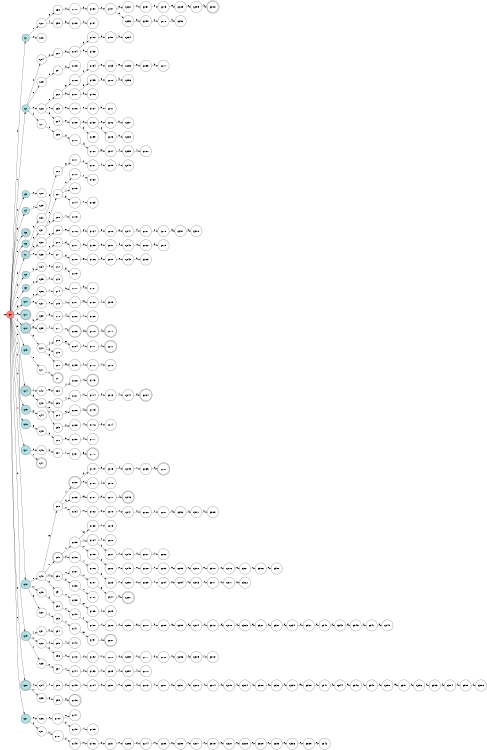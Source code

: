 digraph APTAALF {
__start0 [style = invis, shape = none, label = "", width = 0, height = 0];

rankdir=LR;
size="8,5";

s0 [style="filled", color="black", fillcolor="#ff817b" shape="circle", label="q0"];
s1 [style="filled", color="black", fillcolor="powderblue" shape="circle", label="q1"];
s2 [style="filled", color="black", fillcolor="powderblue" shape="circle", label="q2"];
s3 [style="filled", color="black", fillcolor="powderblue" shape="circle", label="q3"];
s4 [style="filled", color="black", fillcolor="powderblue" shape="circle", label="q4"];
s5 [style="rounded,filled", color="black", fillcolor="powderblue" shape="doublecircle", label="q5"];
s6 [style="filled", color="black", fillcolor="powderblue" shape="circle", label="q6"];
s7 [style="rounded,filled", color="black", fillcolor="powderblue" shape="doublecircle", label="q7"];
s8 [style="filled", color="black", fillcolor="powderblue" shape="circle", label="q8"];
s9 [style="filled", color="black", fillcolor="powderblue" shape="circle", label="q9"];
s10 [style="filled", color="black", fillcolor="powderblue" shape="circle", label="q10"];
s11 [style="rounded,filled", color="black", fillcolor="powderblue" shape="doublecircle", label="q11"];
s12 [style="rounded,filled", color="black", fillcolor="powderblue" shape="doublecircle", label="q12"];
s13 [style="filled", color="black", fillcolor="powderblue" shape="circle", label="q13"];
s14 [style="rounded,filled", color="black", fillcolor="powderblue" shape="doublecircle", label="q14"];
s15 [style="filled", color="black", fillcolor="powderblue" shape="circle", label="q15"];
s16 [style="filled", color="black", fillcolor="powderblue" shape="circle", label="q16"];
s17 [style="filled", color="black", fillcolor="powderblue" shape="circle", label="q17"];
s18 [style="filled", color="black", fillcolor="powderblue" shape="circle", label="q18"];
s19 [style="filled", color="black", fillcolor="powderblue" shape="circle", label="q19"];
s20 [style="rounded,filled", color="black", fillcolor="powderblue" shape="doublecircle", label="q20"];
s21 [style="filled", color="black", fillcolor="powderblue" shape="circle", label="q21"];
s22 [style="filled", color="black", fillcolor="white" shape="circle", label="q22"];
s23 [style="filled", color="black", fillcolor="white" shape="circle", label="q23"];
s24 [style="filled", color="black", fillcolor="white" shape="circle", label="q24"];
s25 [style="filled", color="black", fillcolor="white" shape="circle", label="q25"];
s26 [style="filled", color="black", fillcolor="white" shape="circle", label="q26"];
s27 [style="filled", color="black", fillcolor="white" shape="circle", label="q27"];
s28 [style="filled", color="black", fillcolor="white" shape="circle", label="q28"];
s29 [style="filled", color="black", fillcolor="white" shape="circle", label="q29"];
s30 [style="filled", color="black", fillcolor="white" shape="circle", label="q30"];
s31 [style="filled", color="black", fillcolor="white" shape="circle", label="q31"];
s32 [style="filled", color="black", fillcolor="white" shape="circle", label="q32"];
s33 [style="filled", color="black", fillcolor="white" shape="circle", label="q33"];
s34 [style="filled", color="black", fillcolor="white" shape="circle", label="q34"];
s35 [style="filled", color="black", fillcolor="white" shape="circle", label="q35"];
s36 [style="filled", color="black", fillcolor="white" shape="circle", label="q36"];
s37 [style="filled", color="black", fillcolor="white" shape="circle", label="q37"];
s38 [style="filled", color="black", fillcolor="white" shape="circle", label="q38"];
s39 [style="filled", color="black", fillcolor="white" shape="circle", label="q39"];
s40 [style="filled", color="black", fillcolor="white" shape="circle", label="q40"];
s41 [style="filled", color="black", fillcolor="white" shape="circle", label="q41"];
s42 [style="filled", color="black", fillcolor="white" shape="circle", label="q42"];
s43 [style="filled", color="black", fillcolor="white" shape="circle", label="q43"];
s44 [style="filled", color="black", fillcolor="white" shape="circle", label="q44"];
s45 [style="filled", color="black", fillcolor="white" shape="circle", label="q45"];
s46 [style="filled", color="black", fillcolor="white" shape="circle", label="q46"];
s47 [style="rounded,filled", color="black", fillcolor="white" shape="doublecircle", label="q47"];
s48 [style="filled", color="black", fillcolor="white" shape="circle", label="q48"];
s49 [style="filled", color="black", fillcolor="white" shape="circle", label="q49"];
s50 [style="filled", color="black", fillcolor="white" shape="circle", label="q50"];
s51 [style="filled", color="black", fillcolor="white" shape="circle", label="q51"];
s52 [style="filled", color="black", fillcolor="white" shape="circle", label="q52"];
s53 [style="filled", color="black", fillcolor="white" shape="circle", label="q53"];
s54 [style="filled", color="black", fillcolor="white" shape="circle", label="q54"];
s55 [style="filled", color="black", fillcolor="white" shape="circle", label="q55"];
s56 [style="filled", color="black", fillcolor="white" shape="circle", label="q56"];
s57 [style="filled", color="black", fillcolor="white" shape="circle", label="q57"];
s58 [style="filled", color="black", fillcolor="white" shape="circle", label="q58"];
s59 [style="filled", color="black", fillcolor="white" shape="circle", label="q59"];
s60 [style="filled", color="black", fillcolor="white" shape="circle", label="q60"];
s61 [style="filled", color="black", fillcolor="white" shape="circle", label="q61"];
s62 [style="filled", color="black", fillcolor="white" shape="circle", label="q62"];
s63 [style="filled", color="black", fillcolor="white" shape="circle", label="q63"];
s64 [style="filled", color="black", fillcolor="white" shape="circle", label="q64"];
s65 [style="filled", color="black", fillcolor="white" shape="circle", label="q65"];
s66 [style="filled", color="black", fillcolor="white" shape="circle", label="q66"];
s67 [style="filled", color="black", fillcolor="white" shape="circle", label="q67"];
s68 [style="filled", color="black", fillcolor="white" shape="circle", label="q68"];
s69 [style="filled", color="black", fillcolor="white" shape="circle", label="q69"];
s70 [style="filled", color="black", fillcolor="white" shape="circle", label="q70"];
s71 [style="filled", color="black", fillcolor="white" shape="circle", label="q71"];
s72 [style="filled", color="black", fillcolor="white" shape="circle", label="q72"];
s73 [style="filled", color="black", fillcolor="white" shape="circle", label="q73"];
s74 [style="filled", color="black", fillcolor="white" shape="circle", label="q74"];
s75 [style="filled", color="black", fillcolor="white" shape="circle", label="q75"];
s76 [style="filled", color="black", fillcolor="white" shape="circle", label="q76"];
s77 [style="filled", color="black", fillcolor="white" shape="circle", label="q77"];
s78 [style="filled", color="black", fillcolor="white" shape="circle", label="q78"];
s79 [style="filled", color="black", fillcolor="white" shape="circle", label="q79"];
s80 [style="filled", color="black", fillcolor="white" shape="circle", label="q80"];
s81 [style="rounded,filled", color="black", fillcolor="white" shape="doublecircle", label="q81"];
s82 [style="filled", color="black", fillcolor="white" shape="circle", label="q82"];
s83 [style="filled", color="black", fillcolor="white" shape="circle", label="q83"];
s84 [style="filled", color="black", fillcolor="white" shape="circle", label="q84"];
s85 [style="filled", color="black", fillcolor="white" shape="circle", label="q85"];
s86 [style="filled", color="black", fillcolor="white" shape="circle", label="q86"];
s87 [style="filled", color="black", fillcolor="white" shape="circle", label="q87"];
s88 [style="filled", color="black", fillcolor="white" shape="circle", label="q88"];
s89 [style="rounded,filled", color="black", fillcolor="white" shape="doublecircle", label="q89"];
s90 [style="filled", color="black", fillcolor="white" shape="circle", label="q90"];
s91 [style="filled", color="black", fillcolor="white" shape="circle", label="q91"];
s92 [style="filled", color="black", fillcolor="white" shape="circle", label="q92"];
s93 [style="filled", color="black", fillcolor="white" shape="circle", label="q93"];
s94 [style="filled", color="black", fillcolor="white" shape="circle", label="q94"];
s95 [style="filled", color="black", fillcolor="white" shape="circle", label="q95"];
s96 [style="filled", color="black", fillcolor="white" shape="circle", label="q96"];
s97 [style="filled", color="black", fillcolor="white" shape="circle", label="q97"];
s98 [style="filled", color="black", fillcolor="white" shape="circle", label="q98"];
s99 [style="filled", color="black", fillcolor="white" shape="circle", label="q99"];
s100 [style="filled", color="black", fillcolor="white" shape="circle", label="q100"];
s101 [style="filled", color="black", fillcolor="white" shape="circle", label="q101"];
s102 [style="filled", color="black", fillcolor="white" shape="circle", label="q102"];
s103 [style="filled", color="black", fillcolor="white" shape="circle", label="q103"];
s104 [style="filled", color="black", fillcolor="white" shape="circle", label="q104"];
s105 [style="filled", color="black", fillcolor="white" shape="circle", label="q105"];
s106 [style="filled", color="black", fillcolor="white" shape="circle", label="q106"];
s107 [style="filled", color="black", fillcolor="white" shape="circle", label="q107"];
s108 [style="filled", color="black", fillcolor="white" shape="circle", label="q108"];
s109 [style="filled", color="black", fillcolor="white" shape="circle", label="q109"];
s110 [style="filled", color="black", fillcolor="white" shape="circle", label="q110"];
s111 [style="filled", color="black", fillcolor="white" shape="circle", label="q111"];
s112 [style="filled", color="black", fillcolor="white" shape="circle", label="q112"];
s113 [style="filled", color="black", fillcolor="white" shape="circle", label="q113"];
s114 [style="filled", color="black", fillcolor="white" shape="circle", label="q114"];
s115 [style="filled", color="black", fillcolor="white" shape="circle", label="q115"];
s116 [style="filled", color="black", fillcolor="white" shape="circle", label="q116"];
s117 [style="filled", color="black", fillcolor="white" shape="circle", label="q117"];
s118 [style="filled", color="black", fillcolor="white" shape="circle", label="q118"];
s119 [style="filled", color="black", fillcolor="white" shape="circle", label="q119"];
s120 [style="filled", color="black", fillcolor="white" shape="circle", label="q120"];
s121 [style="filled", color="black", fillcolor="white" shape="circle", label="q121"];
s122 [style="filled", color="black", fillcolor="white" shape="circle", label="q122"];
s123 [style="rounded,filled", color="black", fillcolor="white" shape="doublecircle", label="q123"];
s124 [style="filled", color="black", fillcolor="white" shape="circle", label="q124"];
s125 [style="filled", color="black", fillcolor="white" shape="circle", label="q125"];
s126 [style="filled", color="black", fillcolor="white" shape="circle", label="q126"];
s127 [style="filled", color="black", fillcolor="white" shape="circle", label="q127"];
s128 [style="filled", color="black", fillcolor="white" shape="circle", label="q128"];
s129 [style="filled", color="black", fillcolor="white" shape="circle", label="q129"];
s130 [style="filled", color="black", fillcolor="white" shape="circle", label="q130"];
s131 [style="filled", color="black", fillcolor="white" shape="circle", label="q131"];
s132 [style="rounded,filled", color="black", fillcolor="white" shape="doublecircle", label="q132"];
s133 [style="filled", color="black", fillcolor="white" shape="circle", label="q133"];
s134 [style="filled", color="black", fillcolor="white" shape="circle", label="q134"];
s135 [style="filled", color="black", fillcolor="white" shape="circle", label="q135"];
s136 [style="filled", color="black", fillcolor="white" shape="circle", label="q136"];
s137 [style="filled", color="black", fillcolor="white" shape="circle", label="q137"];
s138 [style="filled", color="black", fillcolor="white" shape="circle", label="q138"];
s139 [style="filled", color="black", fillcolor="white" shape="circle", label="q139"];
s140 [style="filled", color="black", fillcolor="white" shape="circle", label="q140"];
s141 [style="filled", color="black", fillcolor="white" shape="circle", label="q141"];
s142 [style="filled", color="black", fillcolor="white" shape="circle", label="q142"];
s143 [style="filled", color="black", fillcolor="white" shape="circle", label="q143"];
s144 [style="filled", color="black", fillcolor="white" shape="circle", label="q144"];
s145 [style="filled", color="black", fillcolor="white" shape="circle", label="q145"];
s146 [style="rounded,filled", color="black", fillcolor="white" shape="doublecircle", label="q146"];
s147 [style="filled", color="black", fillcolor="white" shape="circle", label="q147"];
s148 [style="filled", color="black", fillcolor="white" shape="circle", label="q148"];
s149 [style="filled", color="black", fillcolor="white" shape="circle", label="q149"];
s150 [style="filled", color="black", fillcolor="white" shape="circle", label="q150"];
s151 [style="filled", color="black", fillcolor="white" shape="circle", label="q151"];
s152 [style="filled", color="black", fillcolor="white" shape="circle", label="q152"];
s153 [style="filled", color="black", fillcolor="white" shape="circle", label="q153"];
s154 [style="filled", color="black", fillcolor="white" shape="circle", label="q154"];
s155 [style="filled", color="black", fillcolor="white" shape="circle", label="q155"];
s156 [style="filled", color="black", fillcolor="white" shape="circle", label="q156"];
s157 [style="filled", color="black", fillcolor="white" shape="circle", label="q157"];
s158 [style="filled", color="black", fillcolor="white" shape="circle", label="q158"];
s159 [style="filled", color="black", fillcolor="white" shape="circle", label="q159"];
s160 [style="filled", color="black", fillcolor="white" shape="circle", label="q160"];
s161 [style="filled", color="black", fillcolor="white" shape="circle", label="q161"];
s162 [style="filled", color="black", fillcolor="white" shape="circle", label="q162"];
s163 [style="filled", color="black", fillcolor="white" shape="circle", label="q163"];
s164 [style="filled", color="black", fillcolor="white" shape="circle", label="q164"];
s165 [style="filled", color="black", fillcolor="white" shape="circle", label="q165"];
s166 [style="filled", color="black", fillcolor="white" shape="circle", label="q166"];
s167 [style="filled", color="black", fillcolor="white" shape="circle", label="q167"];
s168 [style="filled", color="black", fillcolor="white" shape="circle", label="q168"];
s169 [style="filled", color="black", fillcolor="white" shape="circle", label="q169"];
s170 [style="rounded,filled", color="black", fillcolor="white" shape="doublecircle", label="q170"];
s171 [style="filled", color="black", fillcolor="white" shape="circle", label="q171"];
s172 [style="filled", color="black", fillcolor="white" shape="circle", label="q172"];
s173 [style="rounded,filled", color="black", fillcolor="white" shape="doublecircle", label="q173"];
s174 [style="filled", color="black", fillcolor="white" shape="circle", label="q174"];
s175 [style="rounded,filled", color="black", fillcolor="white" shape="doublecircle", label="q175"];
s176 [style="filled", color="black", fillcolor="white" shape="circle", label="q176"];
s177 [style="filled", color="black", fillcolor="white" shape="circle", label="q177"];
s178 [style="rounded,filled", color="black", fillcolor="white" shape="doublecircle", label="q178"];
s179 [style="filled", color="black", fillcolor="white" shape="circle", label="q179"];
s180 [style="filled", color="black", fillcolor="white" shape="circle", label="q180"];
s181 [style="filled", color="black", fillcolor="white" shape="circle", label="q181"];
s182 [style="filled", color="black", fillcolor="white" shape="circle", label="q182"];
s183 [style="filled", color="black", fillcolor="white" shape="circle", label="q183"];
s184 [style="filled", color="black", fillcolor="white" shape="circle", label="q184"];
s185 [style="filled", color="black", fillcolor="white" shape="circle", label="q185"];
s186 [style="filled", color="black", fillcolor="white" shape="circle", label="q186"];
s187 [style="filled", color="black", fillcolor="white" shape="circle", label="q187"];
s188 [style="filled", color="black", fillcolor="white" shape="circle", label="q188"];
s189 [style="filled", color="black", fillcolor="white" shape="circle", label="q189"];
s190 [style="filled", color="black", fillcolor="white" shape="circle", label="q190"];
s191 [style="filled", color="black", fillcolor="white" shape="circle", label="q191"];
s192 [style="filled", color="black", fillcolor="white" shape="circle", label="q192"];
s193 [style="filled", color="black", fillcolor="white" shape="circle", label="q193"];
s194 [style="filled", color="black", fillcolor="white" shape="circle", label="q194"];
s195 [style="filled", color="black", fillcolor="white" shape="circle", label="q195"];
s196 [style="filled", color="black", fillcolor="white" shape="circle", label="q196"];
s197 [style="filled", color="black", fillcolor="white" shape="circle", label="q197"];
s198 [style="filled", color="black", fillcolor="white" shape="circle", label="q198"];
s199 [style="filled", color="black", fillcolor="white" shape="circle", label="q199"];
s200 [style="filled", color="black", fillcolor="white" shape="circle", label="q200"];
s201 [style="filled", color="black", fillcolor="white" shape="circle", label="q201"];
s202 [style="filled", color="black", fillcolor="white" shape="circle", label="q202"];
s203 [style="filled", color="black", fillcolor="white" shape="circle", label="q203"];
s204 [style="filled", color="black", fillcolor="white" shape="circle", label="q204"];
s205 [style="filled", color="black", fillcolor="white" shape="circle", label="q205"];
s206 [style="filled", color="black", fillcolor="white" shape="circle", label="q206"];
s207 [style="filled", color="black", fillcolor="white" shape="circle", label="q207"];
s208 [style="filled", color="black", fillcolor="white" shape="circle", label="q208"];
s209 [style="filled", color="black", fillcolor="white" shape="circle", label="q209"];
s210 [style="rounded,filled", color="black", fillcolor="white" shape="doublecircle", label="q210"];
s211 [style="rounded,filled", color="black", fillcolor="white" shape="doublecircle", label="q211"];
s212 [style="filled", color="black", fillcolor="white" shape="circle", label="q212"];
s213 [style="filled", color="black", fillcolor="white" shape="circle", label="q213"];
s214 [style="filled", color="black", fillcolor="white" shape="circle", label="q214"];
s215 [style="filled", color="black", fillcolor="white" shape="circle", label="q215"];
s216 [style="filled", color="black", fillcolor="white" shape="circle", label="q216"];
s217 [style="filled", color="black", fillcolor="white" shape="circle", label="q217"];
s218 [style="filled", color="black", fillcolor="white" shape="circle", label="q218"];
s219 [style="filled", color="black", fillcolor="white" shape="circle", label="q219"];
s220 [style="filled", color="black", fillcolor="white" shape="circle", label="q220"];
s221 [style="filled", color="black", fillcolor="white" shape="circle", label="q221"];
s222 [style="filled", color="black", fillcolor="white" shape="circle", label="q222"];
s223 [style="filled", color="black", fillcolor="white" shape="circle", label="q223"];
s224 [style="filled", color="black", fillcolor="white" shape="circle", label="q224"];
s225 [style="filled", color="black", fillcolor="white" shape="circle", label="q225"];
s226 [style="filled", color="black", fillcolor="white" shape="circle", label="q226"];
s227 [style="rounded,filled", color="black", fillcolor="white" shape="doublecircle", label="q227"];
s228 [style="filled", color="black", fillcolor="white" shape="circle", label="q228"];
s229 [style="filled", color="black", fillcolor="white" shape="circle", label="q229"];
s230 [style="filled", color="black", fillcolor="white" shape="circle", label="q230"];
s231 [style="filled", color="black", fillcolor="white" shape="circle", label="q231"];
s232 [style="filled", color="black", fillcolor="white" shape="circle", label="q232"];
s233 [style="filled", color="black", fillcolor="white" shape="circle", label="q233"];
s234 [style="filled", color="black", fillcolor="white" shape="circle", label="q234"];
s235 [style="filled", color="black", fillcolor="white" shape="circle", label="q235"];
s236 [style="filled", color="black", fillcolor="white" shape="circle", label="q236"];
s237 [style="filled", color="black", fillcolor="white" shape="circle", label="q237"];
s238 [style="filled", color="black", fillcolor="white" shape="circle", label="q238"];
s239 [style="filled", color="black", fillcolor="white" shape="circle", label="q239"];
s240 [style="filled", color="black", fillcolor="white" shape="circle", label="q240"];
s241 [style="filled", color="black", fillcolor="white" shape="circle", label="q241"];
s242 [style="filled", color="black", fillcolor="white" shape="circle", label="q242"];
s243 [style="filled", color="black", fillcolor="white" shape="circle", label="q243"];
s244 [style="filled", color="black", fillcolor="white" shape="circle", label="q244"];
s245 [style="filled", color="black", fillcolor="white" shape="circle", label="q245"];
s246 [style="rounded,filled", color="black", fillcolor="white" shape="doublecircle", label="q246"];
s247 [style="filled", color="black", fillcolor="white" shape="circle", label="q247"];
s248 [style="filled", color="black", fillcolor="white" shape="circle", label="q248"];
s249 [style="filled", color="black", fillcolor="white" shape="circle", label="q249"];
s250 [style="filled", color="black", fillcolor="white" shape="circle", label="q250"];
s251 [style="rounded,filled", color="black", fillcolor="white" shape="doublecircle", label="q251"];
s252 [style="filled", color="black", fillcolor="white" shape="circle", label="q252"];
s253 [style="filled", color="black", fillcolor="white" shape="circle", label="q253"];
s254 [style="filled", color="black", fillcolor="white" shape="circle", label="q254"];
s255 [style="filled", color="black", fillcolor="white" shape="circle", label="q255"];
s256 [style="filled", color="black", fillcolor="white" shape="circle", label="q256"];
s257 [style="filled", color="black", fillcolor="white" shape="circle", label="q257"];
s258 [style="filled", color="black", fillcolor="white" shape="circle", label="q258"];
s259 [style="filled", color="black", fillcolor="white" shape="circle", label="q259"];
s260 [style="filled", color="black", fillcolor="white" shape="circle", label="q260"];
s261 [style="filled", color="black", fillcolor="white" shape="circle", label="q261"];
s262 [style="filled", color="black", fillcolor="white" shape="circle", label="q262"];
s263 [style="filled", color="black", fillcolor="white" shape="circle", label="q263"];
s264 [style="rounded,filled", color="black", fillcolor="white" shape="doublecircle", label="q264"];
s265 [style="filled", color="black", fillcolor="white" shape="circle", label="q265"];
s266 [style="filled", color="black", fillcolor="white" shape="circle", label="q266"];
s267 [style="filled", color="black", fillcolor="white" shape="circle", label="q267"];
s268 [style="filled", color="black", fillcolor="white" shape="circle", label="q268"];
s269 [style="filled", color="black", fillcolor="white" shape="circle", label="q269"];
s270 [style="filled", color="black", fillcolor="white" shape="circle", label="q270"];
s271 [style="filled", color="black", fillcolor="white" shape="circle", label="q271"];
s272 [style="filled", color="black", fillcolor="white" shape="circle", label="q272"];
s273 [style="filled", color="black", fillcolor="white" shape="circle", label="q273"];
s274 [style="filled", color="black", fillcolor="white" shape="circle", label="q274"];
s275 [style="filled", color="black", fillcolor="white" shape="circle", label="q275"];
s276 [style="filled", color="black", fillcolor="white" shape="circle", label="q276"];
s277 [style="filled", color="black", fillcolor="white" shape="circle", label="q277"];
s278 [style="filled", color="black", fillcolor="white" shape="circle", label="q278"];
s279 [style="filled", color="black", fillcolor="white" shape="circle", label="q279"];
s280 [style="rounded,filled", color="black", fillcolor="white" shape="doublecircle", label="q280"];
s281 [style="filled", color="black", fillcolor="white" shape="circle", label="q281"];
s282 [style="filled", color="black", fillcolor="white" shape="circle", label="q282"];
s283 [style="filled", color="black", fillcolor="white" shape="circle", label="q283"];
s284 [style="filled", color="black", fillcolor="white" shape="circle", label="q284"];
s285 [style="filled", color="black", fillcolor="white" shape="circle", label="q285"];
s286 [style="filled", color="black", fillcolor="white" shape="circle", label="q286"];
s287 [style="filled", color="black", fillcolor="white" shape="circle", label="q287"];
s288 [style="filled", color="black", fillcolor="white" shape="circle", label="q288"];
s289 [style="filled", color="black", fillcolor="white" shape="circle", label="q289"];
s290 [style="filled", color="black", fillcolor="white" shape="circle", label="q290"];
s291 [style="filled", color="black", fillcolor="white" shape="circle", label="q291"];
s292 [style="filled", color="black", fillcolor="white" shape="circle", label="q292"];
s293 [style="filled", color="black", fillcolor="white" shape="circle", label="q293"];
s294 [style="filled", color="black", fillcolor="white" shape="circle", label="q294"];
s295 [style="filled", color="black", fillcolor="white" shape="circle", label="q295"];
s296 [style="filled", color="black", fillcolor="white" shape="circle", label="q296"];
s297 [style="filled", color="black", fillcolor="white" shape="circle", label="q297"];
s298 [style="filled", color="black", fillcolor="white" shape="circle", label="q298"];
s299 [style="filled", color="black", fillcolor="white" shape="circle", label="q299"];
s300 [style="filled", color="black", fillcolor="white" shape="circle", label="q300"];
s301 [style="filled", color="black", fillcolor="white" shape="circle", label="q301"];
s302 [style="filled", color="black", fillcolor="white" shape="circle", label="q302"];
s303 [style="filled", color="black", fillcolor="white" shape="circle", label="q303"];
s304 [style="filled", color="black", fillcolor="white" shape="circle", label="q304"];
s305 [style="filled", color="black", fillcolor="white" shape="circle", label="q305"];
s306 [style="filled", color="black", fillcolor="white" shape="circle", label="q306"];
s307 [style="filled", color="black", fillcolor="white" shape="circle", label="q307"];
s308 [style="rounded,filled", color="black", fillcolor="white" shape="doublecircle", label="q308"];
s309 [style="filled", color="black", fillcolor="white" shape="circle", label="q309"];
s310 [style="filled", color="black", fillcolor="white" shape="circle", label="q310"];
s311 [style="filled", color="black", fillcolor="white" shape="circle", label="q311"];
s312 [style="filled", color="black", fillcolor="white" shape="circle", label="q312"];
s313 [style="filled", color="black", fillcolor="white" shape="circle", label="q313"];
s314 [style="filled", color="black", fillcolor="white" shape="circle", label="q314"];
s315 [style="filled", color="black", fillcolor="white" shape="circle", label="q315"];
s316 [style="filled", color="black", fillcolor="white" shape="circle", label="q316"];
s317 [style="filled", color="black", fillcolor="white" shape="circle", label="q317"];
s318 [style="filled", color="black", fillcolor="white" shape="circle", label="q318"];
s319 [style="filled", color="black", fillcolor="white" shape="circle", label="q319"];
s320 [style="filled", color="black", fillcolor="white" shape="circle", label="q320"];
s321 [style="filled", color="black", fillcolor="white" shape="circle", label="q321"];
s322 [style="filled", color="black", fillcolor="white" shape="circle", label="q322"];
s323 [style="filled", color="black", fillcolor="white" shape="circle", label="q323"];
s324 [style="filled", color="black", fillcolor="white" shape="circle", label="q324"];
s325 [style="filled", color="black", fillcolor="white" shape="circle", label="q325"];
s326 [style="filled", color="black", fillcolor="white" shape="circle", label="q326"];
s327 [style="filled", color="black", fillcolor="white" shape="circle", label="q327"];
s328 [style="filled", color="black", fillcolor="white" shape="circle", label="q328"];
s329 [style="filled", color="black", fillcolor="white" shape="circle", label="q329"];
s330 [style="filled", color="black", fillcolor="white" shape="circle", label="q330"];
s331 [style="filled", color="black", fillcolor="white" shape="circle", label="q331"];
s332 [style="filled", color="black", fillcolor="white" shape="circle", label="q332"];
s333 [style="filled", color="black", fillcolor="white" shape="circle", label="q333"];
s334 [style="filled", color="black", fillcolor="white" shape="circle", label="q334"];
s335 [style="filled", color="black", fillcolor="white" shape="circle", label="q335"];
s336 [style="filled", color="black", fillcolor="white" shape="circle", label="q336"];
s337 [style="filled", color="black", fillcolor="white" shape="circle", label="q337"];
s338 [style="filled", color="black", fillcolor="white" shape="circle", label="q338"];
s339 [style="filled", color="black", fillcolor="white" shape="circle", label="q339"];
s340 [style="filled", color="black", fillcolor="white" shape="circle", label="q340"];
s341 [style="filled", color="black", fillcolor="white" shape="circle", label="q341"];
s342 [style="filled", color="black", fillcolor="white" shape="circle", label="q342"];
s343 [style="filled", color="black", fillcolor="white" shape="circle", label="q343"];
s344 [style="filled", color="black", fillcolor="white" shape="circle", label="q344"];
s345 [style="filled", color="black", fillcolor="white" shape="circle", label="q345"];
s346 [style="filled", color="black", fillcolor="white" shape="circle", label="q346"];
s347 [style="filled", color="black", fillcolor="white" shape="circle", label="q347"];
s348 [style="filled", color="black", fillcolor="white" shape="circle", label="q348"];
s349 [style="filled", color="black", fillcolor="white" shape="circle", label="q349"];
s350 [style="filled", color="black", fillcolor="white" shape="circle", label="q350"];
s351 [style="filled", color="black", fillcolor="white" shape="circle", label="q351"];
s352 [style="filled", color="black", fillcolor="white" shape="circle", label="q352"];
s353 [style="filled", color="black", fillcolor="white" shape="circle", label="q353"];
s354 [style="filled", color="black", fillcolor="white" shape="circle", label="q354"];
s355 [style="filled", color="black", fillcolor="white" shape="circle", label="q355"];
s356 [style="filled", color="black", fillcolor="white" shape="circle", label="q356"];
subgraph cluster_main { 
	graph [pad=".75", ranksep="0.15", nodesep="0.15"];
	 style=invis; 
	__start0 -> s0 [penwidth=2];
}
s0 -> s1 [label="0"];
s0 -> s2 [label="1"];
s0 -> s3 [label="2"];
s0 -> s4 [label="3"];
s0 -> s5 [label="7"];
s0 -> s6 [label="8"];
s0 -> s7 [label="b"];
s0 -> s8 [label="c"];
s0 -> s9 [label="e"];
s0 -> s10 [label="g"];
s0 -> s11 [label="h"];
s0 -> s12 [label="j"];
s0 -> s13 [label="m"];
s0 -> s14 [label="n"];
s0 -> s15 [label="r"];
s0 -> s16 [label="s"];
s0 -> s17 [label="u"];
s0 -> s18 [label="v"];
s0 -> s19 [label="x"];
s0 -> s20 [label="y"];
s0 -> s21 [label="z"];
s1 -> s22 [label="1"];
s1 -> s23 [label="2"];
s2 -> s24 [label="0"];
s2 -> s25 [label="2"];
s2 -> s26 [label="3"];
s2 -> s27 [label="4"];
s3 -> s28 [label="0"];
s4 -> s29 [label="1"];
s6 -> s30 [label="9"];
s7 -> s31 [label="8"];
s7 -> s32 [label="9"];
s7 -> s33 [label="c"];
s8 -> s34 [label="b"];
s9 -> s35 [label="s"];
s10 -> s36 [label="e"];
s10 -> s37 [label="u"];
s12 -> s38 [label="h"];
s12 -> s39 [label="m"];
s12 -> s40 [label="n"];
s13 -> s41 [label="t"];
s14 -> s42 [label="j"];
s14 -> s43 [label="q"];
s15 -> s44 [label="p"];
s16 -> s45 [label="e"];
s17 -> s46 [label="s"];
s17 -> s47 [label="v"];
s18 -> s48 [label="t"];
s18 -> s49 [label="w"];
s18 -> s50 [label="y"];
s19 -> s51 [label="r"];
s19 -> s52 [label="w"];
s19 -> s53 [label="z"];
s20 -> s54 [label="v"];
s20 -> s55 [label="w"];
s21 -> s56 [label="x"];
s21 -> s57 [label="y"];
s22 -> s58 [label="3"];
s22 -> s59 [label="4"];
s24 -> s60 [label="2"];
s25 -> s61 [label="8"];
s26 -> s62 [label="2"];
s26 -> s63 [label="8"];
s26 -> s64 [label="9"];
s27 -> s65 [label="5"];
s30 -> s66 [label="d"];
s31 -> s67 [label="2"];
s31 -> s68 [label="3"];
s32 -> s69 [label="d"];
s33 -> s70 [label="9"];
s33 -> s71 [label="f"];
s34 -> s72 [label="c"];
s35 -> s73 [label="u"];
s36 -> s74 [label="7"];
s37 -> s75 [label="s"];
s38 -> s76 [label="5"];
s39 -> s77 [label="t"];
s40 -> s78 [label="j"];
s40 -> s79 [label="p"];
s40 -> s80 [label="q"];
s41 -> s81 [label="v"];
s42 -> s82 [label="m"];
s43 -> s83 [label="m"];
s43 -> s84 [label="n"];
s43 -> s85 [label="w"];
s45 -> s86 [label="d"];
s46 -> s87 [label="k"];
s48 -> s88 [label="m"];
s48 -> s89 [label="v"];
s48 -> s90 [label="w"];
s48 -> s91 [label="x"];
s49 -> s92 [label="y"];
s50 -> s93 [label="v"];
s51 -> s94 [label="x"];
s52 -> s95 [label="t"];
s52 -> s96 [label="y"];
s53 -> s97 [label="x"];
s54 -> s98 [label="t"];
s55 -> s99 [label="q"];
s56 -> s100 [label="z"];
s57 -> s101 [label="w"];
s58 -> s102 [label="2"];
s59 -> s103 [label="5"];
s60 -> s104 [label="8"];
s61 -> s105 [label="b"];
s62 -> s106 [label="3"];
s62 -> s107 [label="8"];
s63 -> s108 [label="9"];
s64 -> s109 [label="8"];
s65 -> s110 [label="h"];
s66 -> s111 [label="e"];
s67 -> s112 [label="0"];
s67 -> s113 [label="1"];
s67 -> s114 [label="3"];
s68 -> s115 [label="1"];
s69 -> s116 [label="e"];
s70 -> s117 [label="d"];
s71 -> s118 [label="d"];
s72 -> s119 [label="b"];
s74 -> s120 [label="k"];
s75 -> s121 [label="t"];
s76 -> s122 [label="4"];
s77 -> s123 [label="v"];
s78 -> s124 [label="m"];
s80 -> s125 [label="m"];
s82 -> s126 [label="t"];
s83 -> s127 [label="t"];
s84 -> s128 [label="q"];
s85 -> s129 [label="y"];
s86 -> s130 [label="9"];
s87 -> s131 [label="7"];
s88 -> s132 [label="j"];
s88 -> s133 [label="q"];
s88 -> s134 [label="t"];
s89 -> s135 [label="t"];
s89 -> s136 [label="y"];
s90 -> s137 [label="t"];
s90 -> s138 [label="y"];
s91 -> s139 [label="t"];
s92 -> s140 [label="v"];
s93 -> s141 [label="t"];
s95 -> s142 [label="v"];
s96 -> s143 [label="w"];
s97 -> s144 [label="z"];
s98 -> s145 [label="y"];
s99 -> s146 [label="n"];
s100 -> s147 [label="x"];
s100 -> s148 [label="y"];
s101 -> s149 [label="y"];
s102 -> s150 [label="3"];
s103 -> s151 [label="h"];
s104 -> s152 [label="9"];
s104 -> s153 [label="b"];
s106 -> s154 [label="2"];
s107 -> s155 [label="9"];
s107 -> s156 [label="b"];
s108 -> s157 [label="8"];
s109 -> s158 [label="9"];
s109 -> s159 [label="b"];
s110 -> s160 [label="k"];
s111 -> s161 [label="s"];
s112 -> s162 [label="1"];
s114 -> s163 [label="1"];
s116 -> s164 [label="g"];
s117 -> s165 [label="e"];
s118 -> s166 [label="g"];
s120 -> s167 [label="h"];
s121 -> s168 [label="m"];
s122 -> s169 [label="1"];
s123 -> s170 [label="y"];
s124 -> s171 [label="t"];
s125 -> s172 [label="t"];
s126 -> s173 [label="v"];
s127 -> s174 [label="w"];
s128 -> s175 [label="w"];
s129 -> s176 [label="v"];
s130 -> s177 [label="c"];
s131 -> s178 [label="5"];
s132 -> s179 [label="h"];
s132 -> s180 [label="n"];
s133 -> s181 [label="m"];
s134 -> s182 [label="w"];
s135 -> s183 [label="m"];
s135 -> s184 [label="v"];
s135 -> s185 [label="w"];
s136 -> s186 [label="v"];
s137 -> s187 [label="w"];
s138 -> s188 [label="z"];
s139 -> s189 [label="m"];
s140 -> s190 [label="t"];
s141 -> s191 [label="m"];
s143 -> s192 [label="y"];
s144 -> s193 [label="y"];
s145 -> s194 [label="v"];
s148 -> s195 [label="v"];
s149 -> s196 [label="w"];
s150 -> s197 [label="2"];
s152 -> s198 [label="8"];
s154 -> s199 [label="8"];
s155 -> s200 [label="8"];
s157 -> s201 [label="b"];
s158 -> s202 [label="8"];
s158 -> s203 [label="c"];
s160 -> s204 [label="m"];
s161 -> s205 [label="t"];
s164 -> s206 [label="e"];
s165 -> s207 [label="g"];
s166 -> s208 [label="f"];
s168 -> s209 [label="j"];
s170 -> s210 [label="v"];
s171 -> s211 [label="v"];
s172 -> s212 [label="v"];
s174 -> s213 [label="y"];
s176 -> s214 [label="y"];
s179 -> s215 [label="5"];
s180 -> s216 [label="j"];
s181 -> s217 [label="n"];
s182 -> s218 [label="y"];
s183 -> s219 [label="j"];
s184 -> s220 [label="t"];
s184 -> s221 [label="y"];
s185 -> s222 [label="y"];
s186 -> s223 [label="y"];
s187 -> s224 [label="q"];
s189 -> s225 [label="j"];
s190 -> s226 [label="v"];
s191 -> s227 [label="j"];
s192 -> s228 [label="w"];
s193 -> s229 [label="v"];
s194 -> s230 [label="y"];
s196 -> s231 [label="y"];
s197 -> s232 [label="3"];
s197 -> s233 [label="8"];
s198 -> s234 [label="b"];
s199 -> s235 [label="9"];
s200 -> s236 [label="b"];
s202 -> s237 [label="b"];
s203 -> s238 [label="b"];
s204 -> s239 [label="t"];
s205 -> s240 [label="v"];
s206 -> s241 [label="g"];
s207 -> s242 [label="f"];
s208 -> s243 [label="c"];
s213 -> s244 [label="v"];
s215 -> s245 [label="4"];
s217 -> s246 [label="j"];
s218 -> s247 [label="z"];
s221 -> s248 [label="v"];
s222 -> s249 [label="w"];
s223 -> s250 [label="v"];
s224 -> s251 [label="n"];
s226 -> s252 [label="u"];
s228 -> s253 [label="y"];
s229 -> s254 [label="t"];
s230 -> s255 [label="w"];
s231 -> s256 [label="w"];
s232 -> s257 [label="2"];
s233 -> s258 [label="9"];
s235 -> s259 [label="8"];
s239 -> s260 [label="v"];
s241 -> s261 [label="f"];
s242 -> s262 [label="c"];
s243 -> s263 [label="b"];
s244 -> s264 [label="y"];
s245 -> s265 [label="1"];
s247 -> s266 [label="x"];
s248 -> s267 [label="t"];
s249 -> s268 [label="x"];
s250 -> s269 [label="y"];
s252 -> s270 [label="g"];
s253 -> s271 [label="w"];
s254 -> s272 [label="v"];
s255 -> s273 [label="t"];
s256 -> s274 [label="y"];
s257 -> s275 [label="8"];
s258 -> s276 [label="c"];
s259 -> s277 [label="b"];
s261 -> s278 [label="c"];
s262 -> s279 [label="b"];
s265 -> s280 [label="0"];
s266 -> s281 [label="z"];
s267 -> s282 [label="v"];
s268 -> s283 [label="z"];
s269 -> s284 [label="z"];
s270 -> s285 [label="e"];
s271 -> s286 [label="y"];
s273 -> s287 [label="v"];
s274 -> s288 [label="w"];
s275 -> s289 [label="9"];
s276 -> s290 [label="b"];
s278 -> s291 [label="9"];
s281 -> s292 [label="x"];
s283 -> s293 [label="x"];
s284 -> s294 [label="y"];
s285 -> s295 [label="g"];
s286 -> s296 [label="w"];
s287 -> s297 [label="y"];
s288 -> s298 [label="y"];
s289 -> s299 [label="8"];
s291 -> s300 [label="b"];
s292 -> s301 [label="z"];
s293 -> s302 [label="z"];
s294 -> s303 [label="v"];
s295 -> s304 [label="e"];
s296 -> s305 [label="t"];
s297 -> s306 [label="s"];
s298 -> s307 [label="v"];
s299 -> s308 [label="b"];
s301 -> s309 [label="x"];
s302 -> s310 [label="x"];
s303 -> s311 [label="t"];
s304 -> s312 [label="s"];
s305 -> s313 [label="v"];
s306 -> s314 [label="t"];
s307 -> s315 [label="t"];
s310 -> s316 [label="z"];
s311 -> s317 [label="v"];
s312 -> s318 [label="e"];
s314 -> s319 [label="s"];
s315 -> s320 [label="s"];
s316 -> s321 [label="x"];
s317 -> s322 [label="y"];
s318 -> s323 [label="s"];
s319 -> s324 [label="t"];
s320 -> s325 [label="u"];
s321 -> s326 [label="z"];
s323 -> s327 [label="e"];
s324 -> s328 [label="v"];
s325 -> s329 [label="s"];
s326 -> s330 [label="x"];
s327 -> s331 [label="s"];
s328 -> s332 [label="y"];
s329 -> s333 [label="u"];
s331 -> s334 [label="e"];
s332 -> s335 [label="t"];
s333 -> s336 [label="s"];
s334 -> s337 [label="s"];
s335 -> s338 [label="m"];
s336 -> s339 [label="e"];
s337 -> s340 [label="e"];
s338 -> s341 [label="t"];
s339 -> s342 [label="u"];
s340 -> s343 [label="s"];
s341 -> s344 [label="s"];
s343 -> s345 [label="e"];
s344 -> s346 [label="e"];
s345 -> s347 [label="s"];
s346 -> s348 [label="7"];
s347 -> s349 [label="e"];
s348 -> s350 [label="t"];
s350 -> s351 [label="m"];
s351 -> s352 [label="t"];
s352 -> s353 [label="s"];
s353 -> s354 [label="t"];
s354 -> s355 [label="s"];
s355 -> s356 [label="t"];

}